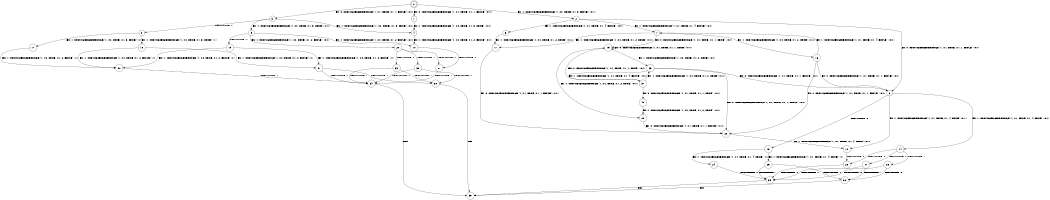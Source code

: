 digraph BCG {
size = "7, 10.5";
center = TRUE;
node [shape = circle];
0 [peripheries = 2];
0 -> 1 [label = "EX !0 !ATOMIC_EXCH_BRANCH (1, +1, TRUE, +1, 1, FALSE) !:0:1:"];
0 -> 2 [label = "EX !1 !ATOMIC_EXCH_BRANCH (1, +0, TRUE, +1, 3, FALSE) !:0:1:"];
0 -> 3 [label = "EX !0 !ATOMIC_EXCH_BRANCH (1, +1, TRUE, +1, 1, FALSE) !:0:1:"];
1 -> 4 [label = "EX !1 !ATOMIC_EXCH_BRANCH (1, +0, TRUE, +1, 3, TRUE) !:0:1:"];
2 -> 5 [label = "EX !1 !ATOMIC_EXCH_BRANCH (1, +1, TRUE, +1, 4, FALSE) !:0:1:"];
2 -> 6 [label = "EX !0 !ATOMIC_EXCH_BRANCH (1, +1, TRUE, +1, 1, FALSE) !:0:1:"];
2 -> 7 [label = "EX !1 !ATOMIC_EXCH_BRANCH (1, +1, TRUE, +1, 4, FALSE) !:0:1:"];
3 -> 4 [label = "EX !1 !ATOMIC_EXCH_BRANCH (1, +0, TRUE, +1, 3, TRUE) !:0:1:"];
3 -> 8 [label = "TERMINATE !0"];
3 -> 9 [label = "EX !1 !ATOMIC_EXCH_BRANCH (1, +0, TRUE, +1, 3, TRUE) !:0:1:"];
4 -> 10 [label = "EX !1 !ATOMIC_EXCH_BRANCH (1, +0, TRUE, +1, 2, FALSE) !:0:1:"];
5 -> 11 [label = "EX !1 !ATOMIC_EXCH_BRANCH (1, +0, TRUE, +1, 2, TRUE) !:0:1:"];
6 -> 12 [label = "EX !1 !ATOMIC_EXCH_BRANCH (1, +1, TRUE, +1, 4, TRUE) !:0:1:"];
6 -> 13 [label = "TERMINATE !0"];
6 -> 14 [label = "EX !1 !ATOMIC_EXCH_BRANCH (1, +1, TRUE, +1, 4, TRUE) !:0:1:"];
7 -> 11 [label = "EX !1 !ATOMIC_EXCH_BRANCH (1, +0, TRUE, +1, 2, TRUE) !:0:1:"];
7 -> 15 [label = "EX !0 !ATOMIC_EXCH_BRANCH (1, +1, TRUE, +1, 1, TRUE) !:0:1:"];
7 -> 16 [label = "EX !1 !ATOMIC_EXCH_BRANCH (1, +0, TRUE, +1, 2, TRUE) !:0:1:"];
8 -> 17 [label = "EX !1 !ATOMIC_EXCH_BRANCH (1, +0, TRUE, +1, 3, TRUE) !:1:"];
8 -> 18 [label = "EX !1 !ATOMIC_EXCH_BRANCH (1, +0, TRUE, +1, 3, TRUE) !:1:"];
9 -> 10 [label = "EX !1 !ATOMIC_EXCH_BRANCH (1, +0, TRUE, +1, 2, FALSE) !:0:1:"];
9 -> 19 [label = "TERMINATE !0"];
9 -> 20 [label = "EX !1 !ATOMIC_EXCH_BRANCH (1, +0, TRUE, +1, 2, FALSE) !:0:1:"];
10 -> 21 [label = "TERMINATE !0"];
11 -> 22 [label = "EX !0 !ATOMIC_EXCH_BRANCH (1, +1, TRUE, +1, 1, FALSE) !:0:1:"];
12 -> 23 [label = "TERMINATE !0"];
13 -> 24 [label = "EX !1 !ATOMIC_EXCH_BRANCH (1, +1, TRUE, +1, 4, TRUE) !:1:"];
13 -> 25 [label = "EX !1 !ATOMIC_EXCH_BRANCH (1, +1, TRUE, +1, 4, TRUE) !:1:"];
14 -> 23 [label = "TERMINATE !0"];
14 -> 26 [label = "TERMINATE !1"];
14 -> 27 [label = "TERMINATE !0"];
15 -> 28 [label = "EX !1 !ATOMIC_EXCH_BRANCH (1, +0, TRUE, +1, 2, TRUE) !:0:1:"];
15 -> 29 [label = "EX !1 !ATOMIC_EXCH_BRANCH (1, +0, TRUE, +1, 2, TRUE) !:0:1:"];
15 -> 15 [label = "EX !0 !ATOMIC_EXCH_BRANCH (1, +1, TRUE, +1, 1, TRUE) !:0:1:"];
16 -> 22 [label = "EX !0 !ATOMIC_EXCH_BRANCH (1, +1, TRUE, +1, 1, FALSE) !:0:1:"];
16 -> 6 [label = "EX !0 !ATOMIC_EXCH_BRANCH (1, +1, TRUE, +1, 1, FALSE) !:0:1:"];
16 -> 7 [label = "EX !1 !ATOMIC_EXCH_BRANCH (1, +1, TRUE, +1, 4, FALSE) !:0:1:"];
17 -> 30 [label = "EX !1 !ATOMIC_EXCH_BRANCH (1, +0, TRUE, +1, 2, FALSE) !:1:"];
18 -> 30 [label = "EX !1 !ATOMIC_EXCH_BRANCH (1, +0, TRUE, +1, 2, FALSE) !:1:"];
18 -> 31 [label = "EX !1 !ATOMIC_EXCH_BRANCH (1, +0, TRUE, +1, 2, FALSE) !:1:"];
19 -> 30 [label = "EX !1 !ATOMIC_EXCH_BRANCH (1, +0, TRUE, +1, 2, FALSE) !:1:"];
19 -> 31 [label = "EX !1 !ATOMIC_EXCH_BRANCH (1, +0, TRUE, +1, 2, FALSE) !:1:"];
20 -> 21 [label = "TERMINATE !0"];
20 -> 32 [label = "TERMINATE !1"];
20 -> 33 [label = "TERMINATE !0"];
21 -> 34 [label = "TERMINATE !1"];
22 -> 12 [label = "EX !1 !ATOMIC_EXCH_BRANCH (1, +1, TRUE, +1, 4, TRUE) !:0:1:"];
23 -> 35 [label = "TERMINATE !1"];
24 -> 35 [label = "TERMINATE !1"];
25 -> 35 [label = "TERMINATE !1"];
25 -> 36 [label = "TERMINATE !1"];
26 -> 35 [label = "TERMINATE !0"];
26 -> 36 [label = "TERMINATE !0"];
27 -> 35 [label = "TERMINATE !1"];
27 -> 36 [label = "TERMINATE !1"];
28 -> 22 [label = "EX !0 !ATOMIC_EXCH_BRANCH (1, +1, TRUE, +1, 1, FALSE) !:0:1:"];
29 -> 22 [label = "EX !0 !ATOMIC_EXCH_BRANCH (1, +1, TRUE, +1, 1, FALSE) !:0:1:"];
29 -> 37 [label = "EX !1 !ATOMIC_EXCH_BRANCH (1, +1, TRUE, +1, 4, FALSE) !:0:1:"];
29 -> 6 [label = "EX !0 !ATOMIC_EXCH_BRANCH (1, +1, TRUE, +1, 1, FALSE) !:0:1:"];
30 -> 34 [label = "TERMINATE !1"];
31 -> 34 [label = "TERMINATE !1"];
31 -> 38 [label = "TERMINATE !1"];
32 -> 34 [label = "TERMINATE !0"];
32 -> 38 [label = "TERMINATE !0"];
33 -> 34 [label = "TERMINATE !1"];
33 -> 38 [label = "TERMINATE !1"];
34 -> 39 [label = "exit"];
35 -> 39 [label = "exit"];
36 -> 39 [label = "exit"];
37 -> 40 [label = "EX !0 !ATOMIC_EXCH_BRANCH (1, +1, TRUE, +1, 1, TRUE) !:0:1:"];
37 -> 29 [label = "EX !1 !ATOMIC_EXCH_BRANCH (1, +0, TRUE, +1, 2, TRUE) !:0:1:"];
37 -> 15 [label = "EX !0 !ATOMIC_EXCH_BRANCH (1, +1, TRUE, +1, 1, TRUE) !:0:1:"];
38 -> 39 [label = "exit"];
40 -> 28 [label = "EX !1 !ATOMIC_EXCH_BRANCH (1, +0, TRUE, +1, 2, TRUE) !:0:1:"];
}
